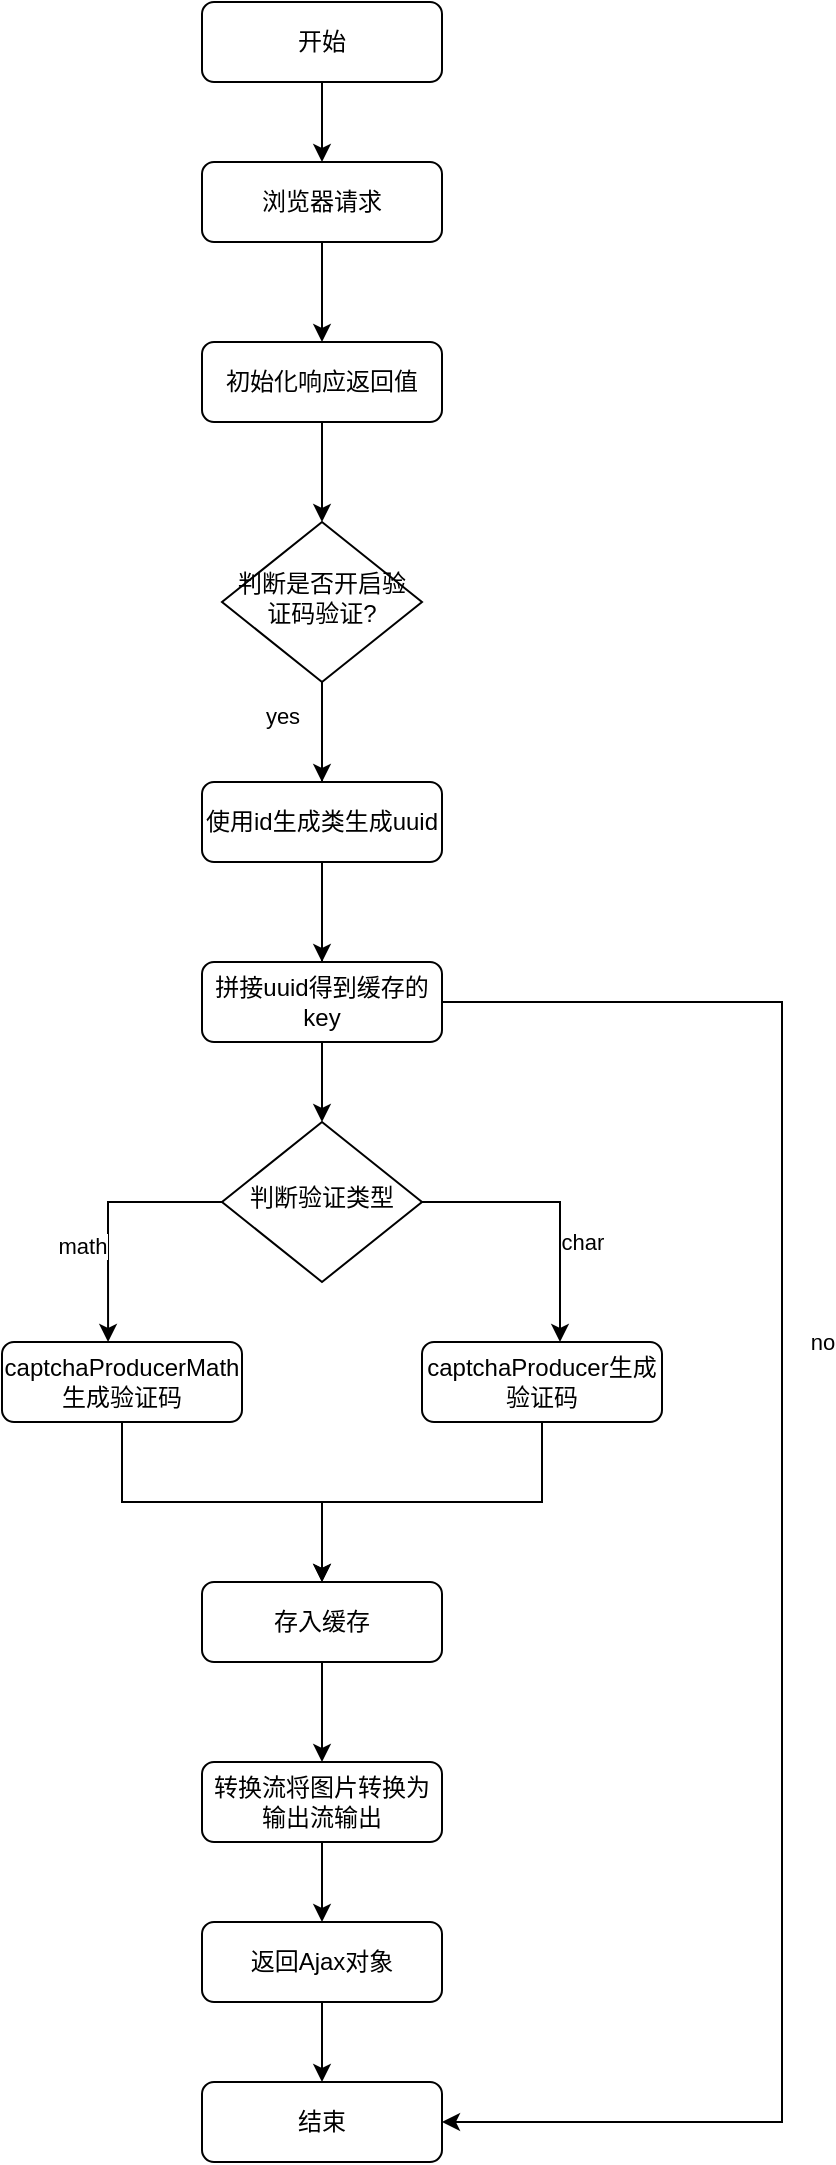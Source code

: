<mxfile version="22.1.4" type="github">
  <diagram id="C5RBs43oDa-KdzZeNtuy" name="Page-1">
    <mxGraphModel dx="954" dy="532" grid="1" gridSize="10" guides="1" tooltips="1" connect="1" arrows="1" fold="1" page="1" pageScale="1" pageWidth="827" pageHeight="1169" math="0" shadow="0">
      <root>
        <mxCell id="WIyWlLk6GJQsqaUBKTNV-0" />
        <mxCell id="WIyWlLk6GJQsqaUBKTNV-1" parent="WIyWlLk6GJQsqaUBKTNV-0" />
        <mxCell id="KZjx3j4f6pH1jT37qL0M-41" value="" style="edgeStyle=orthogonalEdgeStyle;rounded=0;orthogonalLoop=1;jettySize=auto;html=1;" edge="1" parent="WIyWlLk6GJQsqaUBKTNV-1" source="WIyWlLk6GJQsqaUBKTNV-3" target="KZjx3j4f6pH1jT37qL0M-3">
          <mxGeometry relative="1" as="geometry" />
        </mxCell>
        <mxCell id="WIyWlLk6GJQsqaUBKTNV-3" value="浏览器请求" style="rounded=1;whiteSpace=wrap;html=1;fontSize=12;glass=0;strokeWidth=1;shadow=0;" parent="WIyWlLk6GJQsqaUBKTNV-1" vertex="1">
          <mxGeometry x="270" y="140" width="120" height="40" as="geometry" />
        </mxCell>
        <mxCell id="KZjx3j4f6pH1jT37qL0M-6" value="" style="edgeStyle=orthogonalEdgeStyle;rounded=0;orthogonalLoop=1;jettySize=auto;html=1;" edge="1" parent="WIyWlLk6GJQsqaUBKTNV-1" source="KZjx3j4f6pH1jT37qL0M-3" target="KZjx3j4f6pH1jT37qL0M-5">
          <mxGeometry relative="1" as="geometry" />
        </mxCell>
        <mxCell id="KZjx3j4f6pH1jT37qL0M-3" value="初始化响应返回值" style="rounded=1;whiteSpace=wrap;html=1;fontSize=12;glass=0;strokeWidth=1;shadow=0;" vertex="1" parent="WIyWlLk6GJQsqaUBKTNV-1">
          <mxGeometry x="270" y="230" width="120" height="40" as="geometry" />
        </mxCell>
        <mxCell id="KZjx3j4f6pH1jT37qL0M-36" value="" style="edgeStyle=orthogonalEdgeStyle;rounded=0;orthogonalLoop=1;jettySize=auto;html=1;" edge="1" parent="WIyWlLk6GJQsqaUBKTNV-1" source="KZjx3j4f6pH1jT37qL0M-5" target="KZjx3j4f6pH1jT37qL0M-13">
          <mxGeometry relative="1" as="geometry" />
        </mxCell>
        <mxCell id="KZjx3j4f6pH1jT37qL0M-37" value="yes" style="edgeLabel;html=1;align=center;verticalAlign=middle;resizable=0;points=[];" vertex="1" connectable="0" parent="KZjx3j4f6pH1jT37qL0M-36">
          <mxGeometry x="-0.32" y="3" relative="1" as="geometry">
            <mxPoint x="-23" as="offset" />
          </mxGeometry>
        </mxCell>
        <mxCell id="KZjx3j4f6pH1jT37qL0M-38" value="no" style="edgeStyle=orthogonalEdgeStyle;rounded=0;orthogonalLoop=1;jettySize=auto;html=1;entryX=1;entryY=0.5;entryDx=0;entryDy=0;" edge="1" parent="WIyWlLk6GJQsqaUBKTNV-1" source="KZjx3j4f6pH1jT37qL0M-5" target="KZjx3j4f6pH1jT37qL0M-31">
          <mxGeometry y="20" relative="1" as="geometry">
            <Array as="points">
              <mxPoint x="330" y="560" />
              <mxPoint x="560" y="560" />
              <mxPoint x="560" y="1120" />
            </Array>
            <mxPoint as="offset" />
          </mxGeometry>
        </mxCell>
        <mxCell id="KZjx3j4f6pH1jT37qL0M-5" value="判断是否开启验证码验证?" style="rhombus;whiteSpace=wrap;html=1;shadow=0;fontFamily=Helvetica;fontSize=12;align=center;strokeWidth=1;spacing=6;spacingTop=-4;" vertex="1" parent="WIyWlLk6GJQsqaUBKTNV-1">
          <mxGeometry x="280" y="320" width="100" height="80" as="geometry" />
        </mxCell>
        <mxCell id="KZjx3j4f6pH1jT37qL0M-35" value="" style="edgeStyle=orthogonalEdgeStyle;rounded=0;orthogonalLoop=1;jettySize=auto;html=1;" edge="1" parent="WIyWlLk6GJQsqaUBKTNV-1" source="KZjx3j4f6pH1jT37qL0M-13" target="KZjx3j4f6pH1jT37qL0M-16">
          <mxGeometry relative="1" as="geometry" />
        </mxCell>
        <mxCell id="KZjx3j4f6pH1jT37qL0M-13" value="使用id生成类生成uuid" style="rounded=1;whiteSpace=wrap;html=1;fontSize=12;glass=0;strokeWidth=1;shadow=0;" vertex="1" parent="WIyWlLk6GJQsqaUBKTNV-1">
          <mxGeometry x="270" y="450" width="120" height="40" as="geometry" />
        </mxCell>
        <mxCell id="KZjx3j4f6pH1jT37qL0M-34" value="" style="edgeStyle=orthogonalEdgeStyle;rounded=0;orthogonalLoop=1;jettySize=auto;html=1;" edge="1" parent="WIyWlLk6GJQsqaUBKTNV-1" source="KZjx3j4f6pH1jT37qL0M-16" target="KZjx3j4f6pH1jT37qL0M-17">
          <mxGeometry relative="1" as="geometry" />
        </mxCell>
        <mxCell id="KZjx3j4f6pH1jT37qL0M-16" value="拼接uuid得到缓存的key" style="rounded=1;whiteSpace=wrap;html=1;fontSize=12;glass=0;strokeWidth=1;shadow=0;" vertex="1" parent="WIyWlLk6GJQsqaUBKTNV-1">
          <mxGeometry x="270" y="540" width="120" height="40" as="geometry" />
        </mxCell>
        <mxCell id="KZjx3j4f6pH1jT37qL0M-17" value="判断验证类型" style="rhombus;whiteSpace=wrap;html=1;shadow=0;fontFamily=Helvetica;fontSize=12;align=center;strokeWidth=1;spacing=6;spacingTop=-4;" vertex="1" parent="WIyWlLk6GJQsqaUBKTNV-1">
          <mxGeometry x="280" y="620" width="100" height="80" as="geometry" />
        </mxCell>
        <mxCell id="KZjx3j4f6pH1jT37qL0M-26" style="edgeStyle=orthogonalEdgeStyle;rounded=0;orthogonalLoop=1;jettySize=auto;html=1;" edge="1" parent="WIyWlLk6GJQsqaUBKTNV-1" source="KZjx3j4f6pH1jT37qL0M-18" target="KZjx3j4f6pH1jT37qL0M-25">
          <mxGeometry relative="1" as="geometry" />
        </mxCell>
        <mxCell id="KZjx3j4f6pH1jT37qL0M-18" value="captchaProducerMath生成验证码" style="rounded=1;whiteSpace=wrap;html=1;fontSize=12;glass=0;strokeWidth=1;shadow=0;" vertex="1" parent="WIyWlLk6GJQsqaUBKTNV-1">
          <mxGeometry x="170" y="730" width="120" height="40" as="geometry" />
        </mxCell>
        <mxCell id="KZjx3j4f6pH1jT37qL0M-27" style="edgeStyle=orthogonalEdgeStyle;rounded=0;orthogonalLoop=1;jettySize=auto;html=1;entryX=0.5;entryY=0;entryDx=0;entryDy=0;" edge="1" parent="WIyWlLk6GJQsqaUBKTNV-1" source="KZjx3j4f6pH1jT37qL0M-19" target="KZjx3j4f6pH1jT37qL0M-25">
          <mxGeometry relative="1" as="geometry" />
        </mxCell>
        <mxCell id="KZjx3j4f6pH1jT37qL0M-19" value="captchaProducer生成验证码" style="rounded=1;whiteSpace=wrap;html=1;fontSize=12;glass=0;strokeWidth=1;shadow=0;" vertex="1" parent="WIyWlLk6GJQsqaUBKTNV-1">
          <mxGeometry x="380" y="730" width="120" height="40" as="geometry" />
        </mxCell>
        <mxCell id="KZjx3j4f6pH1jT37qL0M-21" style="edgeStyle=orthogonalEdgeStyle;rounded=0;orthogonalLoop=1;jettySize=auto;html=1;entryX=0.442;entryY=0;entryDx=0;entryDy=0;entryPerimeter=0;" edge="1" parent="WIyWlLk6GJQsqaUBKTNV-1" source="KZjx3j4f6pH1jT37qL0M-17" target="KZjx3j4f6pH1jT37qL0M-18">
          <mxGeometry relative="1" as="geometry">
            <Array as="points">
              <mxPoint x="223" y="660" />
            </Array>
          </mxGeometry>
        </mxCell>
        <mxCell id="KZjx3j4f6pH1jT37qL0M-23" value="math" style="edgeLabel;html=1;align=center;verticalAlign=middle;resizable=0;points=[];" vertex="1" connectable="0" parent="KZjx3j4f6pH1jT37qL0M-21">
          <mxGeometry x="0.244" y="-4" relative="1" as="geometry">
            <mxPoint x="-9" as="offset" />
          </mxGeometry>
        </mxCell>
        <mxCell id="KZjx3j4f6pH1jT37qL0M-22" style="edgeStyle=orthogonalEdgeStyle;rounded=0;orthogonalLoop=1;jettySize=auto;html=1;entryX=0.575;entryY=0;entryDx=0;entryDy=0;entryPerimeter=0;" edge="1" parent="WIyWlLk6GJQsqaUBKTNV-1" source="KZjx3j4f6pH1jT37qL0M-17" target="KZjx3j4f6pH1jT37qL0M-19">
          <mxGeometry relative="1" as="geometry">
            <Array as="points">
              <mxPoint x="449" y="660" />
            </Array>
          </mxGeometry>
        </mxCell>
        <mxCell id="KZjx3j4f6pH1jT37qL0M-24" value="char" style="edgeLabel;html=1;align=center;verticalAlign=middle;resizable=0;points=[];" vertex="1" connectable="0" parent="KZjx3j4f6pH1jT37qL0M-22">
          <mxGeometry x="0.234" y="2" relative="1" as="geometry">
            <mxPoint x="9" y="3" as="offset" />
          </mxGeometry>
        </mxCell>
        <mxCell id="KZjx3j4f6pH1jT37qL0M-29" style="edgeStyle=orthogonalEdgeStyle;rounded=0;orthogonalLoop=1;jettySize=auto;html=1;" edge="1" parent="WIyWlLk6GJQsqaUBKTNV-1" source="KZjx3j4f6pH1jT37qL0M-25" target="KZjx3j4f6pH1jT37qL0M-28">
          <mxGeometry relative="1" as="geometry" />
        </mxCell>
        <mxCell id="KZjx3j4f6pH1jT37qL0M-25" value="存入缓存" style="rounded=1;whiteSpace=wrap;html=1;fontSize=12;glass=0;strokeWidth=1;shadow=0;" vertex="1" parent="WIyWlLk6GJQsqaUBKTNV-1">
          <mxGeometry x="270" y="850" width="120" height="40" as="geometry" />
        </mxCell>
        <mxCell id="KZjx3j4f6pH1jT37qL0M-32" style="edgeStyle=orthogonalEdgeStyle;rounded=0;orthogonalLoop=1;jettySize=auto;html=1;" edge="1" parent="WIyWlLk6GJQsqaUBKTNV-1" source="KZjx3j4f6pH1jT37qL0M-28" target="KZjx3j4f6pH1jT37qL0M-30">
          <mxGeometry relative="1" as="geometry" />
        </mxCell>
        <mxCell id="KZjx3j4f6pH1jT37qL0M-28" value="转换流将图片转换为输出流输出" style="rounded=1;whiteSpace=wrap;html=1;fontSize=12;glass=0;strokeWidth=1;shadow=0;" vertex="1" parent="WIyWlLk6GJQsqaUBKTNV-1">
          <mxGeometry x="270" y="940" width="120" height="40" as="geometry" />
        </mxCell>
        <mxCell id="KZjx3j4f6pH1jT37qL0M-33" value="" style="edgeStyle=orthogonalEdgeStyle;rounded=0;orthogonalLoop=1;jettySize=auto;html=1;" edge="1" parent="WIyWlLk6GJQsqaUBKTNV-1" source="KZjx3j4f6pH1jT37qL0M-30" target="KZjx3j4f6pH1jT37qL0M-31">
          <mxGeometry relative="1" as="geometry" />
        </mxCell>
        <mxCell id="KZjx3j4f6pH1jT37qL0M-30" value="返回Ajax对象" style="rounded=1;whiteSpace=wrap;html=1;fontSize=12;glass=0;strokeWidth=1;shadow=0;" vertex="1" parent="WIyWlLk6GJQsqaUBKTNV-1">
          <mxGeometry x="270" y="1020" width="120" height="40" as="geometry" />
        </mxCell>
        <mxCell id="KZjx3j4f6pH1jT37qL0M-31" value="结束" style="rounded=1;whiteSpace=wrap;html=1;fontSize=12;glass=0;strokeWidth=1;shadow=0;" vertex="1" parent="WIyWlLk6GJQsqaUBKTNV-1">
          <mxGeometry x="270" y="1100" width="120" height="40" as="geometry" />
        </mxCell>
        <mxCell id="KZjx3j4f6pH1jT37qL0M-40" value="" style="edgeStyle=orthogonalEdgeStyle;rounded=0;orthogonalLoop=1;jettySize=auto;html=1;" edge="1" parent="WIyWlLk6GJQsqaUBKTNV-1" source="KZjx3j4f6pH1jT37qL0M-39" target="WIyWlLk6GJQsqaUBKTNV-3">
          <mxGeometry relative="1" as="geometry" />
        </mxCell>
        <mxCell id="KZjx3j4f6pH1jT37qL0M-39" value="开始" style="rounded=1;whiteSpace=wrap;html=1;fontSize=12;glass=0;strokeWidth=1;shadow=0;" vertex="1" parent="WIyWlLk6GJQsqaUBKTNV-1">
          <mxGeometry x="270" y="60" width="120" height="40" as="geometry" />
        </mxCell>
      </root>
    </mxGraphModel>
  </diagram>
</mxfile>
